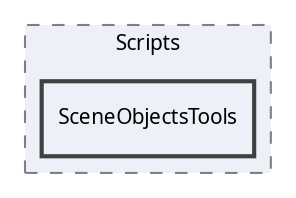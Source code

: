 digraph "SceneObjectsTools"
{
 // LATEX_PDF_SIZE
  edge [fontname="Calibrii",fontsize="10",labelfontname="Calibrii",labelfontsize="10"];
  node [fontname="Calibrii",fontsize="10",shape=record];
  compound=true
  subgraph clusterdir_f13b41af88cf68434578284aaf699e39 {
    graph [ bgcolor="#edf0f7", pencolor="grey50", style="filled,dashed,", label="Scripts", fontname="Calibrii", fontsize="10", URL="dir_f13b41af88cf68434578284aaf699e39.html"]
  dir_b4c3e40aba673d3a922bac24475a921b [shape=box, label="SceneObjectsTools", style="filled,bold,", fillcolor="#edf0f7", color="grey25", URL="dir_b4c3e40aba673d3a922bac24475a921b.html"];
  }
}
